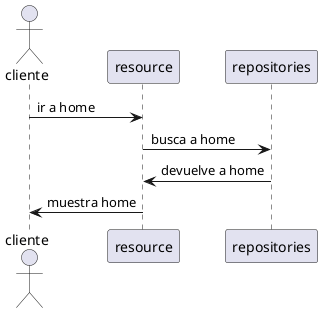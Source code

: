 'Hay que hacer un diagrama de secuencia y clase para cada elemento del CRUD

@startuml /home

'Ejemplo
'ver disponibilidad


actor cliente


cliente -> resource: ir a home
'cliente <- resource: redirige a home
resource -> repositories: busca a home
repositories -> resource: devuelve a home
resource -> cliente: muestra home
@enduml

